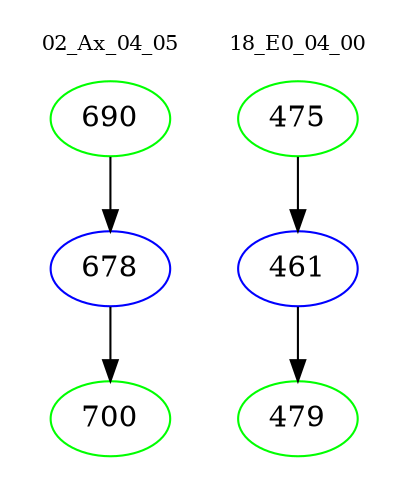 digraph{
subgraph cluster_0 {
color = white
label = "02_Ax_04_05";
fontsize=10;
T0_690 [label="690", color="green"]
T0_690 -> T0_678 [color="black"]
T0_678 [label="678", color="blue"]
T0_678 -> T0_700 [color="black"]
T0_700 [label="700", color="green"]
}
subgraph cluster_1 {
color = white
label = "18_E0_04_00";
fontsize=10;
T1_475 [label="475", color="green"]
T1_475 -> T1_461 [color="black"]
T1_461 [label="461", color="blue"]
T1_461 -> T1_479 [color="black"]
T1_479 [label="479", color="green"]
}
}
